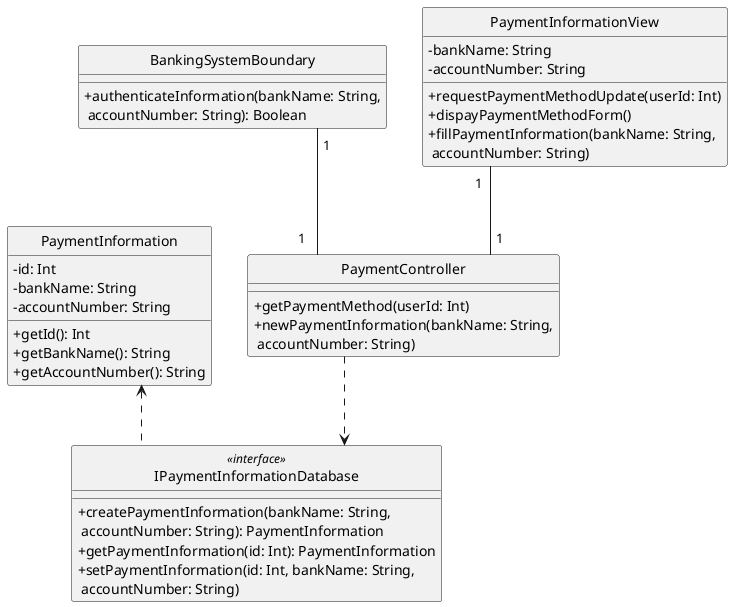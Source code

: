 @startuml 
skinparam classAttributeIconSize 0
skinparam linetype ortho
hide circle
class PaymentInformationView {
    - bankName: String
    - accountNumber: String

    + requestPaymentMethodUpdate(userId: Int)
    + dispayPaymentMethodForm()
    + fillPaymentInformation(bankName: String,\n accountNumber: String)

    }

class PaymentController {
    + getPaymentMethod(userId: Int)
    + newPaymentInformation(bankName: String,\n accountNumber: String)
    }

class PaymentInformation {
    - id: Int
    - bankName: String
    - accountNumber: String

    + getId(): Int
    + getBankName(): String
    + getAccountNumber(): String
    }

class BankingSystemBoundary {
    + authenticateInformation(bankName: String,\n accountNumber: String): Boolean
    }

class IPaymentInformationDatabase <<interface>> {
    + createPaymentInformation(bankName: String,\n accountNumber: String): PaymentInformation
    + getPaymentInformation(id: Int): PaymentInformation
    + setPaymentInformation(id: Int, bankName: String,\n accountNumber: String)
    }

PaymentInformationView "1" -d- "1" PaymentController

PaymentController ..d> IPaymentInformationDatabase

PaymentController "1" -u- "1" BankingSystemBoundary

IPaymentInformationDatabase ..u> PaymentInformation

@enduml